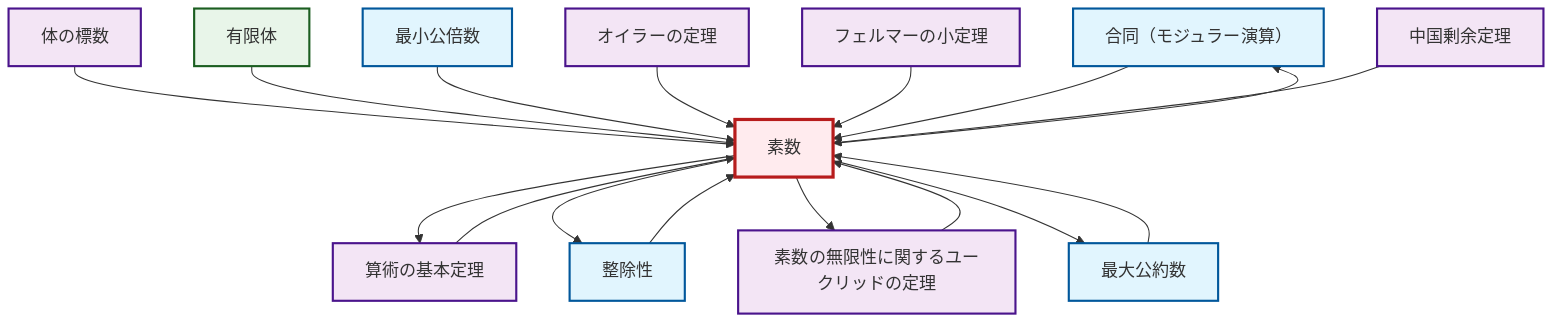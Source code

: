 graph TD
    classDef definition fill:#e1f5fe,stroke:#01579b,stroke-width:2px
    classDef theorem fill:#f3e5f5,stroke:#4a148c,stroke-width:2px
    classDef axiom fill:#fff3e0,stroke:#e65100,stroke-width:2px
    classDef example fill:#e8f5e9,stroke:#1b5e20,stroke-width:2px
    classDef current fill:#ffebee,stroke:#b71c1c,stroke-width:3px
    def-congruence["合同（モジュラー演算）"]:::definition
    def-divisibility["整除性"]:::definition
    def-gcd["最大公約数"]:::definition
    def-lcm["最小公倍数"]:::definition
    ex-finite-field["有限体"]:::example
    def-prime["素数"]:::definition
    thm-euclid-infinitude-primes["素数の無限性に関するユークリッドの定理"]:::theorem
    thm-fundamental-arithmetic["算術の基本定理"]:::theorem
    thm-field-characteristic["体の標数"]:::theorem
    thm-chinese-remainder["中国剰余定理"]:::theorem
    thm-fermat-little["フェルマーの小定理"]:::theorem
    thm-euler["オイラーの定理"]:::theorem
    def-prime --> thm-fundamental-arithmetic
    thm-field-characteristic --> def-prime
    ex-finite-field --> def-prime
    def-gcd --> def-prime
    def-prime --> def-divisibility
    def-divisibility --> def-prime
    def-prime --> def-congruence
    def-lcm --> def-prime
    thm-euler --> def-prime
    thm-fermat-little --> def-prime
    thm-fundamental-arithmetic --> def-prime
    thm-euclid-infinitude-primes --> def-prime
    def-congruence --> def-prime
    def-prime --> thm-euclid-infinitude-primes
    thm-chinese-remainder --> def-prime
    def-prime --> def-gcd
    class def-prime current